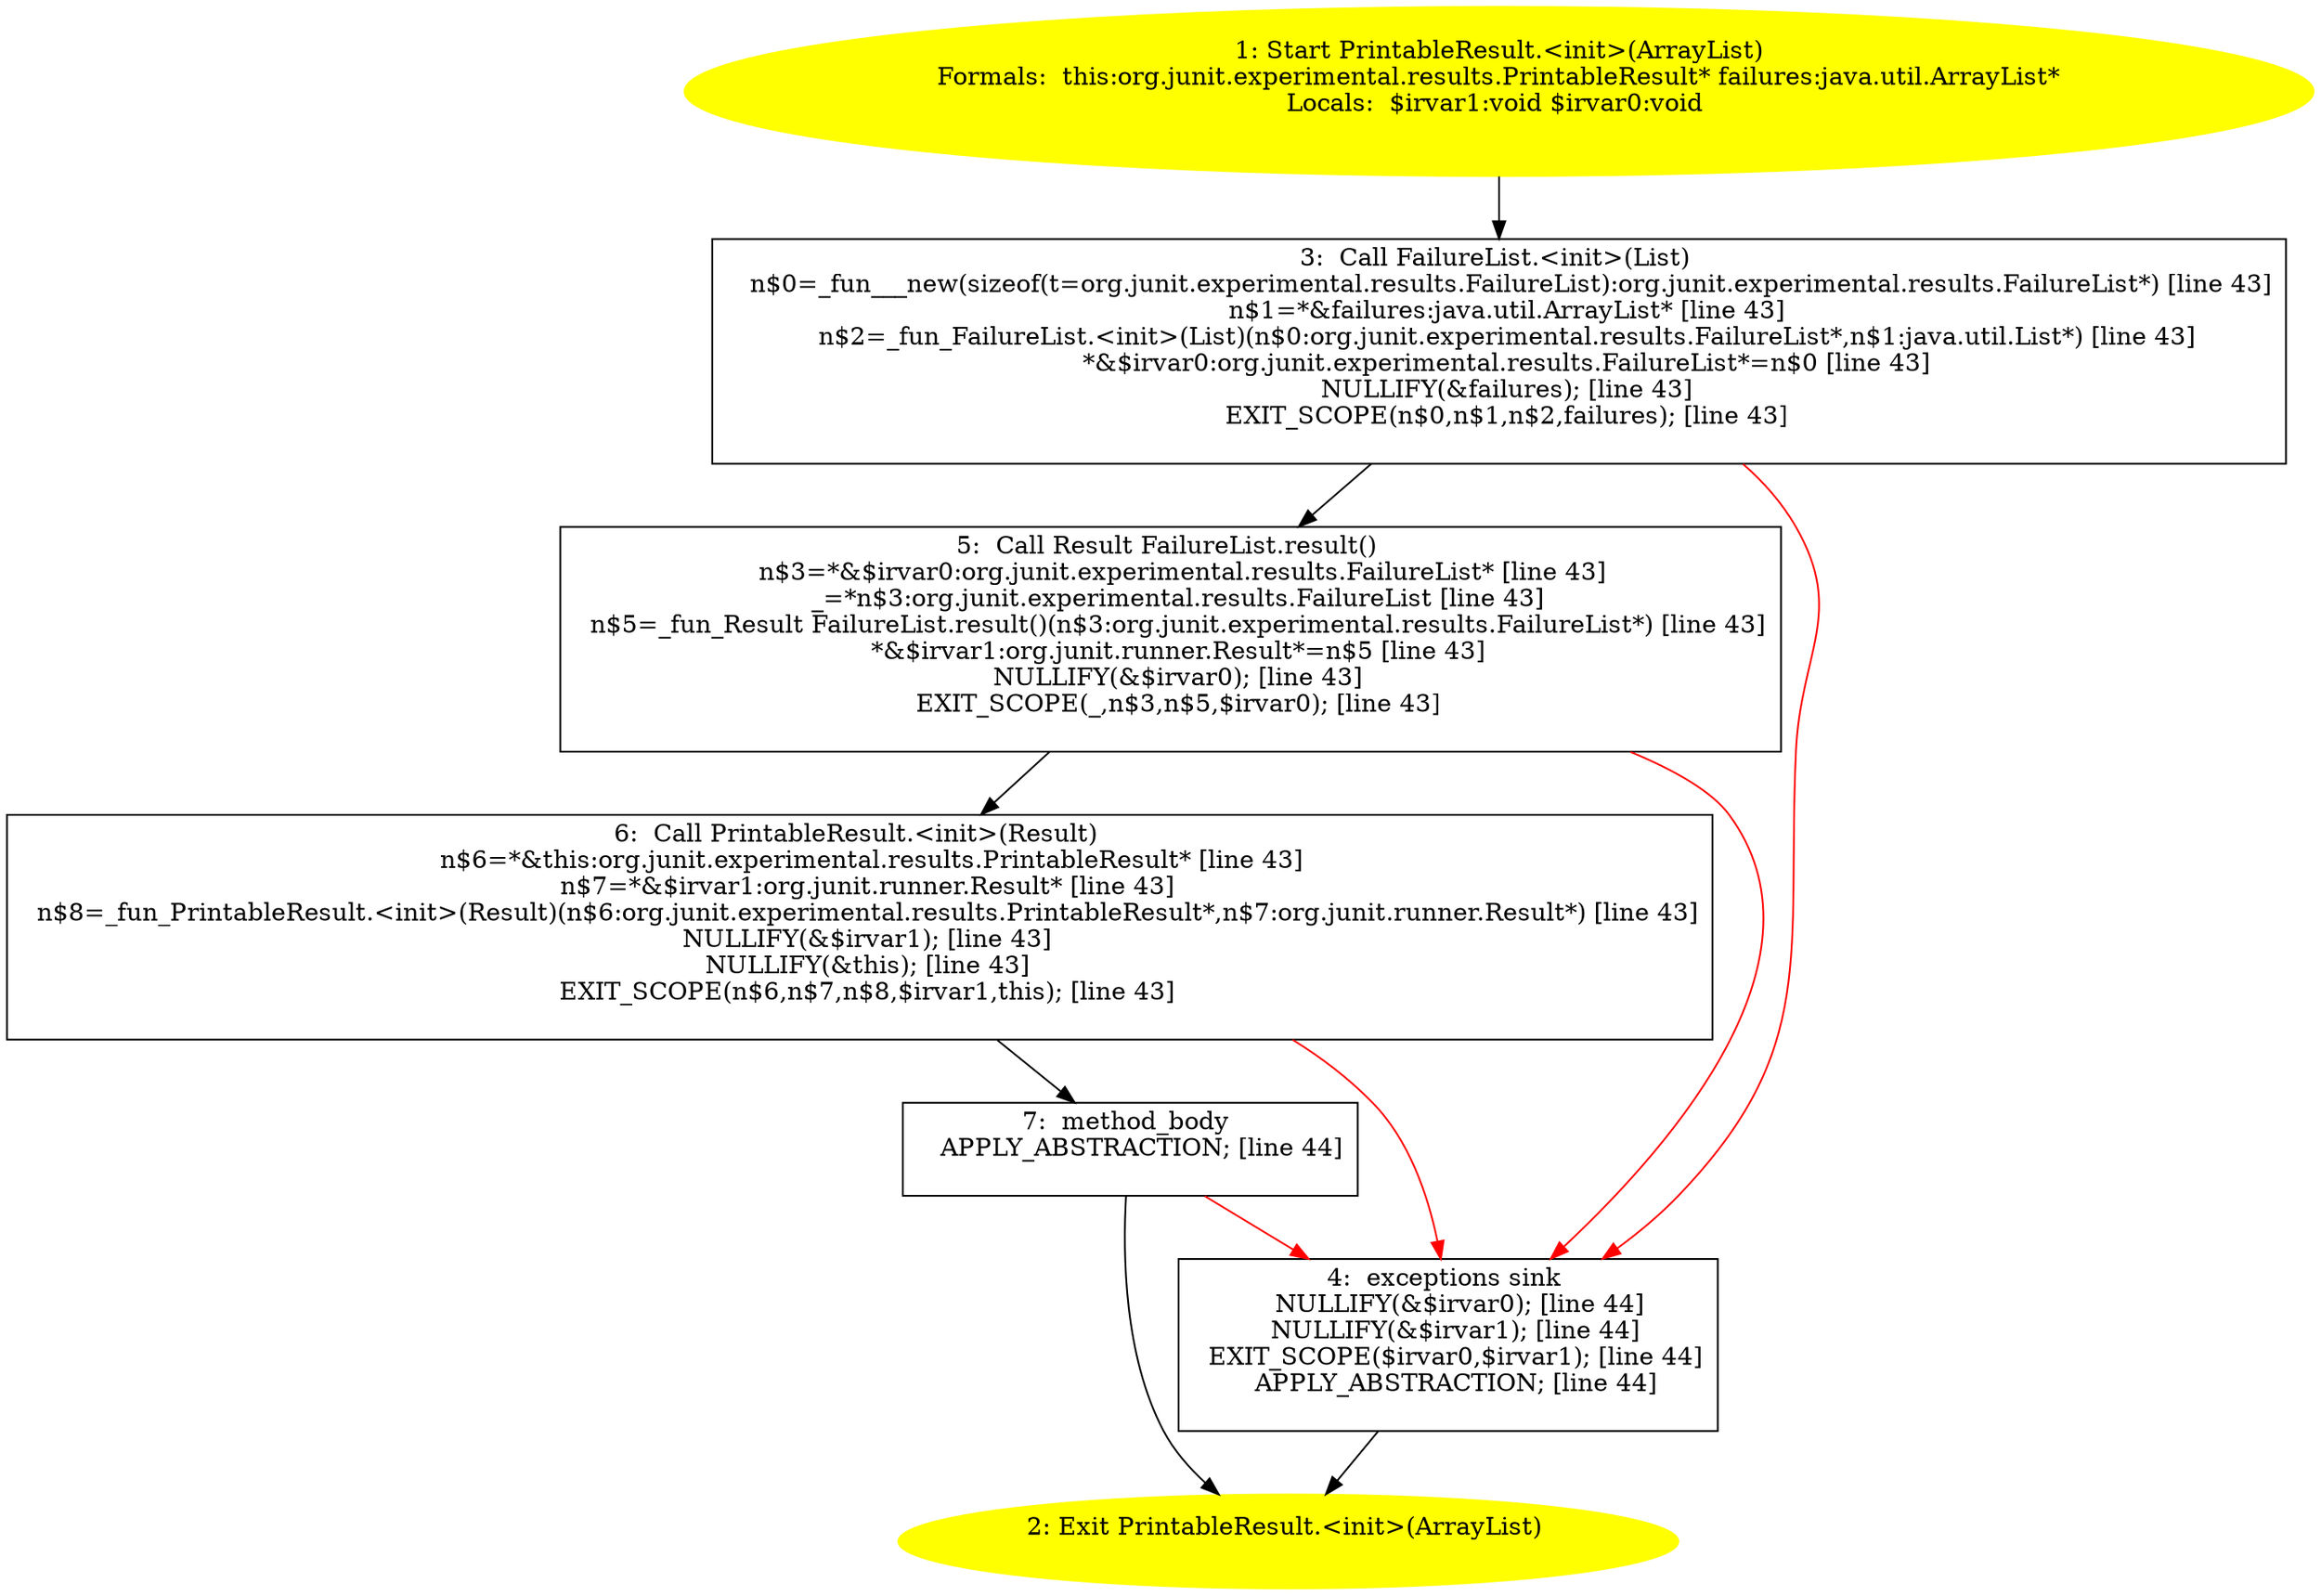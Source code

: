 /* @generated */
digraph cfg {
"org.junit.experimental.results.PrintableResult.<init>(java.util.ArrayList).f4d53be243ac7dc47dae4f189b91517f_1" [label="1: Start PrintableResult.<init>(ArrayList)\nFormals:  this:org.junit.experimental.results.PrintableResult* failures:java.util.ArrayList*\nLocals:  $irvar1:void $irvar0:void \n  " color=yellow style=filled]
	

	 "org.junit.experimental.results.PrintableResult.<init>(java.util.ArrayList).f4d53be243ac7dc47dae4f189b91517f_1" -> "org.junit.experimental.results.PrintableResult.<init>(java.util.ArrayList).f4d53be243ac7dc47dae4f189b91517f_3" ;
"org.junit.experimental.results.PrintableResult.<init>(java.util.ArrayList).f4d53be243ac7dc47dae4f189b91517f_2" [label="2: Exit PrintableResult.<init>(ArrayList) \n  " color=yellow style=filled]
	

"org.junit.experimental.results.PrintableResult.<init>(java.util.ArrayList).f4d53be243ac7dc47dae4f189b91517f_3" [label="3:  Call FailureList.<init>(List) \n   n$0=_fun___new(sizeof(t=org.junit.experimental.results.FailureList):org.junit.experimental.results.FailureList*) [line 43]\n  n$1=*&failures:java.util.ArrayList* [line 43]\n  n$2=_fun_FailureList.<init>(List)(n$0:org.junit.experimental.results.FailureList*,n$1:java.util.List*) [line 43]\n  *&$irvar0:org.junit.experimental.results.FailureList*=n$0 [line 43]\n  NULLIFY(&failures); [line 43]\n  EXIT_SCOPE(n$0,n$1,n$2,failures); [line 43]\n " shape="box"]
	

	 "org.junit.experimental.results.PrintableResult.<init>(java.util.ArrayList).f4d53be243ac7dc47dae4f189b91517f_3" -> "org.junit.experimental.results.PrintableResult.<init>(java.util.ArrayList).f4d53be243ac7dc47dae4f189b91517f_5" ;
	 "org.junit.experimental.results.PrintableResult.<init>(java.util.ArrayList).f4d53be243ac7dc47dae4f189b91517f_3" -> "org.junit.experimental.results.PrintableResult.<init>(java.util.ArrayList).f4d53be243ac7dc47dae4f189b91517f_4" [color="red" ];
"org.junit.experimental.results.PrintableResult.<init>(java.util.ArrayList).f4d53be243ac7dc47dae4f189b91517f_4" [label="4:  exceptions sink \n   NULLIFY(&$irvar0); [line 44]\n  NULLIFY(&$irvar1); [line 44]\n  EXIT_SCOPE($irvar0,$irvar1); [line 44]\n  APPLY_ABSTRACTION; [line 44]\n " shape="box"]
	

	 "org.junit.experimental.results.PrintableResult.<init>(java.util.ArrayList).f4d53be243ac7dc47dae4f189b91517f_4" -> "org.junit.experimental.results.PrintableResult.<init>(java.util.ArrayList).f4d53be243ac7dc47dae4f189b91517f_2" ;
"org.junit.experimental.results.PrintableResult.<init>(java.util.ArrayList).f4d53be243ac7dc47dae4f189b91517f_5" [label="5:  Call Result FailureList.result() \n   n$3=*&$irvar0:org.junit.experimental.results.FailureList* [line 43]\n  _=*n$3:org.junit.experimental.results.FailureList [line 43]\n  n$5=_fun_Result FailureList.result()(n$3:org.junit.experimental.results.FailureList*) [line 43]\n  *&$irvar1:org.junit.runner.Result*=n$5 [line 43]\n  NULLIFY(&$irvar0); [line 43]\n  EXIT_SCOPE(_,n$3,n$5,$irvar0); [line 43]\n " shape="box"]
	

	 "org.junit.experimental.results.PrintableResult.<init>(java.util.ArrayList).f4d53be243ac7dc47dae4f189b91517f_5" -> "org.junit.experimental.results.PrintableResult.<init>(java.util.ArrayList).f4d53be243ac7dc47dae4f189b91517f_6" ;
	 "org.junit.experimental.results.PrintableResult.<init>(java.util.ArrayList).f4d53be243ac7dc47dae4f189b91517f_5" -> "org.junit.experimental.results.PrintableResult.<init>(java.util.ArrayList).f4d53be243ac7dc47dae4f189b91517f_4" [color="red" ];
"org.junit.experimental.results.PrintableResult.<init>(java.util.ArrayList).f4d53be243ac7dc47dae4f189b91517f_6" [label="6:  Call PrintableResult.<init>(Result) \n   n$6=*&this:org.junit.experimental.results.PrintableResult* [line 43]\n  n$7=*&$irvar1:org.junit.runner.Result* [line 43]\n  n$8=_fun_PrintableResult.<init>(Result)(n$6:org.junit.experimental.results.PrintableResult*,n$7:org.junit.runner.Result*) [line 43]\n  NULLIFY(&$irvar1); [line 43]\n  NULLIFY(&this); [line 43]\n  EXIT_SCOPE(n$6,n$7,n$8,$irvar1,this); [line 43]\n " shape="box"]
	

	 "org.junit.experimental.results.PrintableResult.<init>(java.util.ArrayList).f4d53be243ac7dc47dae4f189b91517f_6" -> "org.junit.experimental.results.PrintableResult.<init>(java.util.ArrayList).f4d53be243ac7dc47dae4f189b91517f_7" ;
	 "org.junit.experimental.results.PrintableResult.<init>(java.util.ArrayList).f4d53be243ac7dc47dae4f189b91517f_6" -> "org.junit.experimental.results.PrintableResult.<init>(java.util.ArrayList).f4d53be243ac7dc47dae4f189b91517f_4" [color="red" ];
"org.junit.experimental.results.PrintableResult.<init>(java.util.ArrayList).f4d53be243ac7dc47dae4f189b91517f_7" [label="7:  method_body \n   APPLY_ABSTRACTION; [line 44]\n " shape="box"]
	

	 "org.junit.experimental.results.PrintableResult.<init>(java.util.ArrayList).f4d53be243ac7dc47dae4f189b91517f_7" -> "org.junit.experimental.results.PrintableResult.<init>(java.util.ArrayList).f4d53be243ac7dc47dae4f189b91517f_2" ;
	 "org.junit.experimental.results.PrintableResult.<init>(java.util.ArrayList).f4d53be243ac7dc47dae4f189b91517f_7" -> "org.junit.experimental.results.PrintableResult.<init>(java.util.ArrayList).f4d53be243ac7dc47dae4f189b91517f_4" [color="red" ];
}
